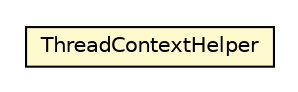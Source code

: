 #!/usr/local/bin/dot
#
# Class diagram 
# Generated by UMLGraph version R5_6-24-gf6e263 (http://www.umlgraph.org/)
#

digraph G {
	edge [fontname="Helvetica",fontsize=10,labelfontname="Helvetica",labelfontsize=10];
	node [fontname="Helvetica",fontsize=10,shape=plaintext];
	nodesep=0.25;
	ranksep=0.5;
	// io.werval.api.context.ThreadContextHelper
	c36538 [label=<<table title="io.werval.api.context.ThreadContextHelper" border="0" cellborder="1" cellspacing="0" cellpadding="2" port="p" bgcolor="lemonChiffon" href="./ThreadContextHelper.html">
		<tr><td><table border="0" cellspacing="0" cellpadding="1">
<tr><td align="center" balign="center"> ThreadContextHelper </td></tr>
		</table></td></tr>
		</table>>, URL="./ThreadContextHelper.html", fontname="Helvetica", fontcolor="black", fontsize=10.0];
}

